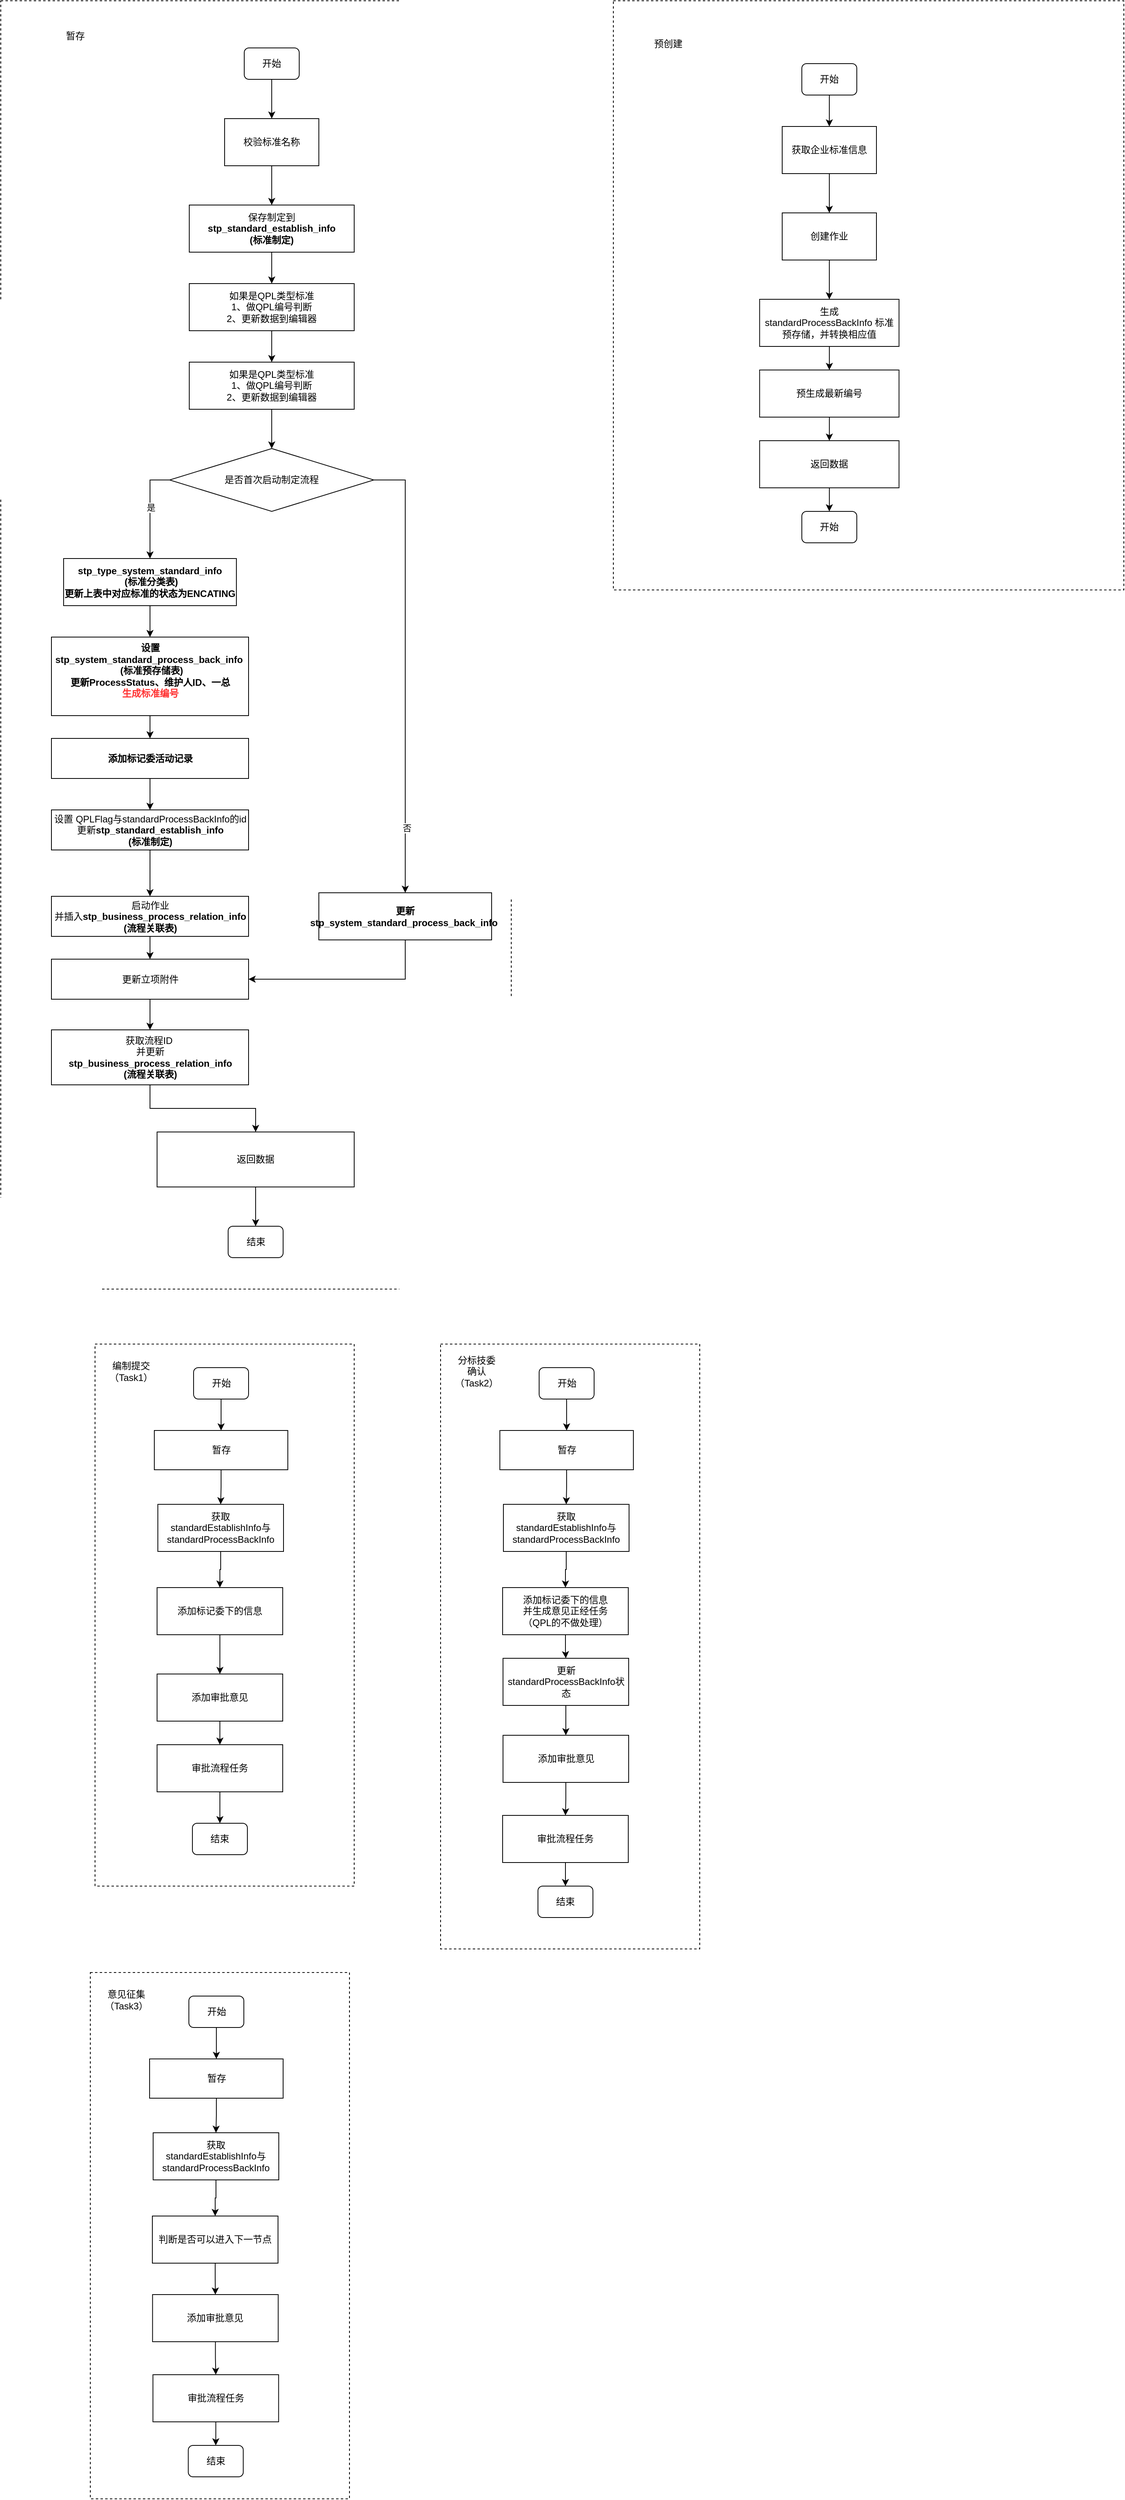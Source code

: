 <mxfile version="24.2.0" type="github">
  <diagram name="第 1 页" id="Eqa_ZWC-rRwsL7rnyD2I">
    <mxGraphModel dx="1932" dy="586" grid="1" gridSize="10" guides="1" tooltips="1" connect="1" arrows="1" fold="1" page="1" pageScale="1" pageWidth="827" pageHeight="1169" math="0" shadow="0">
      <root>
        <mxCell id="0" />
        <mxCell id="1" parent="0" />
        <mxCell id="sLWthoAmwnwLxsoVaZzo-43" value="" style="rounded=0;whiteSpace=wrap;html=1;dashed=1;" vertex="1" parent="1">
          <mxGeometry x="-230" y="130" width="650" height="1640" as="geometry" />
        </mxCell>
        <mxCell id="sLWthoAmwnwLxsoVaZzo-3" style="edgeStyle=orthogonalEdgeStyle;rounded=0;orthogonalLoop=1;jettySize=auto;html=1;entryX=0.5;entryY=0;entryDx=0;entryDy=0;" edge="1" parent="1" source="sLWthoAmwnwLxsoVaZzo-1" target="sLWthoAmwnwLxsoVaZzo-2">
          <mxGeometry relative="1" as="geometry" />
        </mxCell>
        <mxCell id="sLWthoAmwnwLxsoVaZzo-1" value="开始" style="rounded=1;whiteSpace=wrap;html=1;" vertex="1" parent="1">
          <mxGeometry x="80" y="190" width="70" height="40" as="geometry" />
        </mxCell>
        <mxCell id="sLWthoAmwnwLxsoVaZzo-7" value="" style="edgeStyle=orthogonalEdgeStyle;rounded=0;orthogonalLoop=1;jettySize=auto;html=1;" edge="1" parent="1" source="sLWthoAmwnwLxsoVaZzo-2" target="sLWthoAmwnwLxsoVaZzo-4">
          <mxGeometry relative="1" as="geometry" />
        </mxCell>
        <mxCell id="sLWthoAmwnwLxsoVaZzo-2" value="校验标准名称" style="rounded=0;whiteSpace=wrap;html=1;" vertex="1" parent="1">
          <mxGeometry x="55" y="280" width="120" height="60" as="geometry" />
        </mxCell>
        <mxCell id="sLWthoAmwnwLxsoVaZzo-9" style="edgeStyle=orthogonalEdgeStyle;rounded=0;orthogonalLoop=1;jettySize=auto;html=1;entryX=0.5;entryY=0;entryDx=0;entryDy=0;" edge="1" parent="1" source="sLWthoAmwnwLxsoVaZzo-4" target="sLWthoAmwnwLxsoVaZzo-8">
          <mxGeometry relative="1" as="geometry" />
        </mxCell>
        <mxCell id="sLWthoAmwnwLxsoVaZzo-4" value="保存制定到&lt;div&gt;&lt;span style=&quot;font-weight: 700; text-wrap: nowrap;&quot;&gt;stp_standard_establish_info&lt;/span&gt;&lt;br style=&quot;padding: 0px; margin: 0px; font-weight: 700; text-wrap: nowrap;&quot;&gt;&lt;span style=&quot;font-weight: 700; text-wrap: nowrap;&quot;&gt;(标准制定)&lt;/span&gt;&lt;br&gt;&lt;/div&gt;" style="rounded=0;whiteSpace=wrap;html=1;" vertex="1" parent="1">
          <mxGeometry x="10" y="390" width="210" height="60" as="geometry" />
        </mxCell>
        <mxCell id="sLWthoAmwnwLxsoVaZzo-11" style="edgeStyle=orthogonalEdgeStyle;rounded=0;orthogonalLoop=1;jettySize=auto;html=1;entryX=0.5;entryY=0;entryDx=0;entryDy=0;" edge="1" parent="1" source="sLWthoAmwnwLxsoVaZzo-8" target="sLWthoAmwnwLxsoVaZzo-10">
          <mxGeometry relative="1" as="geometry" />
        </mxCell>
        <mxCell id="sLWthoAmwnwLxsoVaZzo-8" value="&lt;div&gt;如果是QPL类型标准&lt;/div&gt;&lt;div&gt;1、做QPL编号判断&lt;/div&gt;&lt;div&gt;2、更新数据到编辑器&lt;/div&gt;" style="rounded=0;whiteSpace=wrap;html=1;" vertex="1" parent="1">
          <mxGeometry x="10" y="490" width="210" height="60" as="geometry" />
        </mxCell>
        <mxCell id="sLWthoAmwnwLxsoVaZzo-13" style="edgeStyle=orthogonalEdgeStyle;rounded=0;orthogonalLoop=1;jettySize=auto;html=1;entryX=0.5;entryY=0;entryDx=0;entryDy=0;" edge="1" parent="1" source="sLWthoAmwnwLxsoVaZzo-10">
          <mxGeometry relative="1" as="geometry">
            <mxPoint x="115" y="700" as="targetPoint" />
          </mxGeometry>
        </mxCell>
        <mxCell id="sLWthoAmwnwLxsoVaZzo-10" value="&lt;div&gt;如果是QPL类型标准&lt;/div&gt;&lt;div&gt;1、做QPL编号判断&lt;/div&gt;&lt;div&gt;2、更新数据到编辑器&lt;/div&gt;" style="rounded=0;whiteSpace=wrap;html=1;" vertex="1" parent="1">
          <mxGeometry x="10" y="590" width="210" height="60" as="geometry" />
        </mxCell>
        <mxCell id="sLWthoAmwnwLxsoVaZzo-17" style="edgeStyle=orthogonalEdgeStyle;rounded=0;orthogonalLoop=1;jettySize=auto;html=1;entryX=0.5;entryY=0;entryDx=0;entryDy=0;exitX=0;exitY=0.5;exitDx=0;exitDy=0;" edge="1" parent="1" source="sLWthoAmwnwLxsoVaZzo-14" target="sLWthoAmwnwLxsoVaZzo-21">
          <mxGeometry relative="1" as="geometry">
            <mxPoint x="-40" y="840" as="targetPoint" />
          </mxGeometry>
        </mxCell>
        <mxCell id="sLWthoAmwnwLxsoVaZzo-18" value="是" style="edgeLabel;html=1;align=center;verticalAlign=middle;resizable=0;points=[];" vertex="1" connectable="0" parent="sLWthoAmwnwLxsoVaZzo-17">
          <mxGeometry x="-0.047" y="1" relative="1" as="geometry">
            <mxPoint as="offset" />
          </mxGeometry>
        </mxCell>
        <mxCell id="sLWthoAmwnwLxsoVaZzo-40" style="edgeStyle=orthogonalEdgeStyle;rounded=0;orthogonalLoop=1;jettySize=auto;html=1;entryX=0.5;entryY=0;entryDx=0;entryDy=0;" edge="1" parent="1" source="sLWthoAmwnwLxsoVaZzo-14" target="sLWthoAmwnwLxsoVaZzo-39">
          <mxGeometry relative="1" as="geometry">
            <mxPoint x="310" y="1300" as="targetPoint" />
            <Array as="points">
              <mxPoint x="285" y="740" />
            </Array>
          </mxGeometry>
        </mxCell>
        <mxCell id="sLWthoAmwnwLxsoVaZzo-41" value="否" style="edgeLabel;html=1;align=center;verticalAlign=middle;resizable=0;points=[];" vertex="1" connectable="0" parent="sLWthoAmwnwLxsoVaZzo-40">
          <mxGeometry x="0.708" y="2" relative="1" as="geometry">
            <mxPoint as="offset" />
          </mxGeometry>
        </mxCell>
        <mxCell id="sLWthoAmwnwLxsoVaZzo-14" value="是否首次启动制定流程" style="rhombus;whiteSpace=wrap;html=1;" vertex="1" parent="1">
          <mxGeometry x="-15" y="700" width="260" height="80" as="geometry" />
        </mxCell>
        <mxCell id="sLWthoAmwnwLxsoVaZzo-24" style="edgeStyle=orthogonalEdgeStyle;rounded=0;orthogonalLoop=1;jettySize=auto;html=1;entryX=0.5;entryY=0;entryDx=0;entryDy=0;" edge="1" parent="1" source="sLWthoAmwnwLxsoVaZzo-21" target="sLWthoAmwnwLxsoVaZzo-23">
          <mxGeometry relative="1" as="geometry" />
        </mxCell>
        <mxCell id="sLWthoAmwnwLxsoVaZzo-21" value="&lt;span style=&quot;font-weight: 700; text-wrap: nowrap;&quot;&gt;stp_type_system_standard_info&lt;/span&gt;&lt;br style=&quot;padding: 0px; margin: 0px; font-weight: 700; text-wrap: nowrap;&quot;&gt;&lt;span style=&quot;font-weight: 700; text-wrap: nowrap;&quot;&gt;&amp;nbsp;(标准分类表)&lt;/span&gt;&lt;div&gt;&lt;span style=&quot;font-weight: 700; text-wrap: nowrap;&quot;&gt;更新上表中对应标准的状态为ENCATING&lt;/span&gt;&lt;/div&gt;" style="rounded=0;whiteSpace=wrap;html=1;" vertex="1" parent="1">
          <mxGeometry x="-150" y="840" width="220" height="60" as="geometry" />
        </mxCell>
        <mxCell id="sLWthoAmwnwLxsoVaZzo-26" style="edgeStyle=orthogonalEdgeStyle;rounded=0;orthogonalLoop=1;jettySize=auto;html=1;entryX=0.5;entryY=0;entryDx=0;entryDy=0;" edge="1" parent="1" source="sLWthoAmwnwLxsoVaZzo-23" target="sLWthoAmwnwLxsoVaZzo-25">
          <mxGeometry relative="1" as="geometry" />
        </mxCell>
        <mxCell id="sLWthoAmwnwLxsoVaZzo-23" value="&lt;span style=&quot;text-wrap: nowrap;&quot;&gt;&lt;b&gt;设置&lt;/b&gt;&lt;/span&gt;&lt;div&gt;&lt;span style=&quot;font-weight: 700; text-wrap: nowrap;&quot;&gt;stp_system_standard_process_back_info&amp;nbsp;&lt;/span&gt;&lt;br style=&quot;padding: 0px; margin: 0px; font-weight: 700; text-wrap: nowrap;&quot;&gt;&lt;span style=&quot;font-weight: 700; text-wrap: nowrap;&quot;&gt;&amp;nbsp;(标准预存储表)&lt;/span&gt;&lt;span style=&quot;text-wrap: nowrap;&quot;&gt;&lt;b&gt;&lt;br&gt;&lt;/b&gt;&lt;/span&gt;&lt;/div&gt;&lt;div&gt;&lt;span style=&quot;text-wrap: nowrap;&quot;&gt;&lt;b&gt;更新ProcessStatus、维护人ID、一总&lt;/b&gt;&lt;/span&gt;&lt;/div&gt;&lt;div&gt;&lt;span style=&quot;text-wrap: nowrap;&quot;&gt;&lt;b&gt;&lt;font color=&quot;#ff3333&quot;&gt;生成标准编号&lt;/font&gt;&lt;/b&gt;&lt;/span&gt;&lt;/div&gt;&lt;div&gt;&lt;span style=&quot;text-wrap: nowrap;&quot;&gt;&lt;b&gt;&lt;font color=&quot;#ff3333&quot;&gt;&lt;br&gt;&lt;/font&gt;&lt;/b&gt;&lt;/span&gt;&lt;/div&gt;" style="rounded=0;whiteSpace=wrap;html=1;" vertex="1" parent="1">
          <mxGeometry x="-165.5" y="940" width="251" height="100" as="geometry" />
        </mxCell>
        <mxCell id="sLWthoAmwnwLxsoVaZzo-28" style="edgeStyle=orthogonalEdgeStyle;rounded=0;orthogonalLoop=1;jettySize=auto;html=1;entryX=0.5;entryY=0;entryDx=0;entryDy=0;" edge="1" parent="1" source="sLWthoAmwnwLxsoVaZzo-25" target="sLWthoAmwnwLxsoVaZzo-27">
          <mxGeometry relative="1" as="geometry" />
        </mxCell>
        <mxCell id="sLWthoAmwnwLxsoVaZzo-25" value="&lt;div&gt;&lt;span style=&quot;text-wrap: nowrap;&quot;&gt;&lt;b&gt;添加标记委活动记录&lt;/b&gt;&lt;/span&gt;&lt;/div&gt;" style="rounded=0;whiteSpace=wrap;html=1;" vertex="1" parent="1">
          <mxGeometry x="-165.5" y="1069" width="251" height="51" as="geometry" />
        </mxCell>
        <mxCell id="sLWthoAmwnwLxsoVaZzo-30" style="edgeStyle=orthogonalEdgeStyle;rounded=0;orthogonalLoop=1;jettySize=auto;html=1;entryX=0.5;entryY=0;entryDx=0;entryDy=0;" edge="1" parent="1" source="sLWthoAmwnwLxsoVaZzo-27" target="sLWthoAmwnwLxsoVaZzo-29">
          <mxGeometry relative="1" as="geometry" />
        </mxCell>
        <mxCell id="sLWthoAmwnwLxsoVaZzo-27" value="&lt;div&gt;设置 QPLFlag与standardProcessBackInfo的id&lt;/div&gt;更新&lt;span style=&quot;text-wrap: nowrap; font-weight: 700;&quot;&gt;stp_standard_establish_info&lt;/span&gt;&lt;br style=&quot;text-wrap: nowrap; padding: 0px; margin: 0px; font-weight: 700;&quot;&gt;&lt;span style=&quot;text-wrap: nowrap; font-weight: 700;&quot;&gt;(标准制定)&lt;/span&gt;" style="rounded=0;whiteSpace=wrap;html=1;" vertex="1" parent="1">
          <mxGeometry x="-165.5" y="1160" width="251" height="51" as="geometry" />
        </mxCell>
        <mxCell id="sLWthoAmwnwLxsoVaZzo-32" style="edgeStyle=orthogonalEdgeStyle;rounded=0;orthogonalLoop=1;jettySize=auto;html=1;entryX=0.5;entryY=0;entryDx=0;entryDy=0;" edge="1" parent="1" source="sLWthoAmwnwLxsoVaZzo-29" target="sLWthoAmwnwLxsoVaZzo-31">
          <mxGeometry relative="1" as="geometry" />
        </mxCell>
        <mxCell id="sLWthoAmwnwLxsoVaZzo-29" value="启动作业&lt;div&gt;并插入&lt;span style=&quot;font-weight: 700; text-wrap: nowrap; background-color: initial;&quot;&gt;stp_business_process_relation_info&lt;/span&gt;&lt;/div&gt;&lt;span style=&quot;font-weight: 700; text-wrap: nowrap;&quot;&gt;(流程关联表)&lt;/span&gt;" style="rounded=0;whiteSpace=wrap;html=1;" vertex="1" parent="1">
          <mxGeometry x="-165.5" y="1270" width="251" height="51" as="geometry" />
        </mxCell>
        <mxCell id="sLWthoAmwnwLxsoVaZzo-34" style="edgeStyle=orthogonalEdgeStyle;rounded=0;orthogonalLoop=1;jettySize=auto;html=1;entryX=0.5;entryY=0;entryDx=0;entryDy=0;" edge="1" parent="1" source="sLWthoAmwnwLxsoVaZzo-31" target="sLWthoAmwnwLxsoVaZzo-33">
          <mxGeometry relative="1" as="geometry" />
        </mxCell>
        <mxCell id="sLWthoAmwnwLxsoVaZzo-31" value="更新立项附件" style="rounded=0;whiteSpace=wrap;html=1;" vertex="1" parent="1">
          <mxGeometry x="-165.5" y="1350" width="251" height="51" as="geometry" />
        </mxCell>
        <mxCell id="sLWthoAmwnwLxsoVaZzo-37" style="edgeStyle=orthogonalEdgeStyle;rounded=0;orthogonalLoop=1;jettySize=auto;html=1;entryX=0.5;entryY=0;entryDx=0;entryDy=0;" edge="1" parent="1" source="sLWthoAmwnwLxsoVaZzo-33" target="sLWthoAmwnwLxsoVaZzo-36">
          <mxGeometry relative="1" as="geometry" />
        </mxCell>
        <mxCell id="sLWthoAmwnwLxsoVaZzo-33" value="获取流程ID&amp;nbsp;&lt;div&gt;并更新&lt;/div&gt;&lt;div&gt;&lt;div&gt;&lt;span style=&quot;font-weight: 700; text-wrap: nowrap; background-color: initial;&quot;&gt;stp_business_process_relation_info&lt;/span&gt;&lt;/div&gt;&lt;span style=&quot;text-wrap: nowrap; font-weight: 700;&quot;&gt;(流程关联表)&lt;/span&gt;&lt;br&gt;&lt;/div&gt;" style="rounded=0;whiteSpace=wrap;html=1;" vertex="1" parent="1">
          <mxGeometry x="-165.5" y="1440" width="251" height="70" as="geometry" />
        </mxCell>
        <mxCell id="sLWthoAmwnwLxsoVaZzo-35" value="结束" style="rounded=1;whiteSpace=wrap;html=1;" vertex="1" parent="1">
          <mxGeometry x="59.5" y="1690" width="70" height="40" as="geometry" />
        </mxCell>
        <mxCell id="sLWthoAmwnwLxsoVaZzo-38" style="edgeStyle=orthogonalEdgeStyle;rounded=0;orthogonalLoop=1;jettySize=auto;html=1;entryX=0.5;entryY=0;entryDx=0;entryDy=0;" edge="1" parent="1" source="sLWthoAmwnwLxsoVaZzo-36" target="sLWthoAmwnwLxsoVaZzo-35">
          <mxGeometry relative="1" as="geometry" />
        </mxCell>
        <mxCell id="sLWthoAmwnwLxsoVaZzo-36" value="&lt;div&gt;返回数据&lt;/div&gt;" style="rounded=0;whiteSpace=wrap;html=1;" vertex="1" parent="1">
          <mxGeometry x="-31" y="1570" width="251" height="70" as="geometry" />
        </mxCell>
        <mxCell id="sLWthoAmwnwLxsoVaZzo-42" style="edgeStyle=orthogonalEdgeStyle;rounded=0;orthogonalLoop=1;jettySize=auto;html=1;entryX=1;entryY=0.5;entryDx=0;entryDy=0;exitX=0.5;exitY=1;exitDx=0;exitDy=0;" edge="1" parent="1" source="sLWthoAmwnwLxsoVaZzo-39" target="sLWthoAmwnwLxsoVaZzo-31">
          <mxGeometry relative="1" as="geometry" />
        </mxCell>
        <mxCell id="sLWthoAmwnwLxsoVaZzo-39" value="&lt;span style=&quot;text-wrap: nowrap;&quot;&gt;&lt;b&gt;更新&lt;/b&gt;&lt;/span&gt;&lt;div&gt;&lt;span style=&quot;font-weight: 700; text-wrap: nowrap;&quot;&gt;stp_system_standard_process_back_info&amp;nbsp;&lt;/span&gt;&lt;span style=&quot;text-wrap: nowrap;&quot;&gt;&lt;b&gt;&lt;br&gt;&lt;/b&gt;&lt;/span&gt;&lt;/div&gt;" style="rounded=0;whiteSpace=wrap;html=1;" vertex="1" parent="1">
          <mxGeometry x="175" y="1265.5" width="220" height="60" as="geometry" />
        </mxCell>
        <mxCell id="sLWthoAmwnwLxsoVaZzo-44" value="暂存" style="text;html=1;align=center;verticalAlign=middle;whiteSpace=wrap;rounded=0;" vertex="1" parent="1">
          <mxGeometry x="-165.5" y="160" width="60" height="30" as="geometry" />
        </mxCell>
        <mxCell id="sLWthoAmwnwLxsoVaZzo-45" value="" style="rounded=0;whiteSpace=wrap;html=1;dashed=1;" vertex="1" parent="1">
          <mxGeometry x="550" y="130" width="650" height="750" as="geometry" />
        </mxCell>
        <mxCell id="sLWthoAmwnwLxsoVaZzo-46" value="预创建" style="text;html=1;align=center;verticalAlign=middle;whiteSpace=wrap;rounded=0;" vertex="1" parent="1">
          <mxGeometry x="590" y="170" width="60" height="30" as="geometry" />
        </mxCell>
        <mxCell id="sLWthoAmwnwLxsoVaZzo-49" style="edgeStyle=orthogonalEdgeStyle;rounded=0;orthogonalLoop=1;jettySize=auto;html=1;entryX=0.5;entryY=0;entryDx=0;entryDy=0;" edge="1" parent="1" source="sLWthoAmwnwLxsoVaZzo-47" target="sLWthoAmwnwLxsoVaZzo-48">
          <mxGeometry relative="1" as="geometry" />
        </mxCell>
        <mxCell id="sLWthoAmwnwLxsoVaZzo-47" value="开始" style="rounded=1;whiteSpace=wrap;html=1;" vertex="1" parent="1">
          <mxGeometry x="790" y="210" width="70" height="40" as="geometry" />
        </mxCell>
        <mxCell id="sLWthoAmwnwLxsoVaZzo-52" style="edgeStyle=orthogonalEdgeStyle;rounded=0;orthogonalLoop=1;jettySize=auto;html=1;entryX=0.5;entryY=0;entryDx=0;entryDy=0;" edge="1" parent="1" source="sLWthoAmwnwLxsoVaZzo-48" target="sLWthoAmwnwLxsoVaZzo-50">
          <mxGeometry relative="1" as="geometry" />
        </mxCell>
        <mxCell id="sLWthoAmwnwLxsoVaZzo-48" value="获取企业标准信息" style="rounded=0;whiteSpace=wrap;html=1;" vertex="1" parent="1">
          <mxGeometry x="765" y="290" width="120" height="60" as="geometry" />
        </mxCell>
        <mxCell id="sLWthoAmwnwLxsoVaZzo-54" style="edgeStyle=orthogonalEdgeStyle;rounded=0;orthogonalLoop=1;jettySize=auto;html=1;entryX=0.5;entryY=0;entryDx=0;entryDy=0;" edge="1" parent="1" source="sLWthoAmwnwLxsoVaZzo-50" target="sLWthoAmwnwLxsoVaZzo-53">
          <mxGeometry relative="1" as="geometry" />
        </mxCell>
        <mxCell id="sLWthoAmwnwLxsoVaZzo-50" value="创建作业" style="rounded=0;whiteSpace=wrap;html=1;" vertex="1" parent="1">
          <mxGeometry x="765" y="400" width="120" height="60" as="geometry" />
        </mxCell>
        <mxCell id="sLWthoAmwnwLxsoVaZzo-56" style="edgeStyle=orthogonalEdgeStyle;rounded=0;orthogonalLoop=1;jettySize=auto;html=1;" edge="1" parent="1" source="sLWthoAmwnwLxsoVaZzo-53" target="sLWthoAmwnwLxsoVaZzo-55">
          <mxGeometry relative="1" as="geometry" />
        </mxCell>
        <mxCell id="sLWthoAmwnwLxsoVaZzo-53" value="生成standardProcessBackInfo&amp;nbsp;标准预存储，并转换相应值" style="rounded=0;whiteSpace=wrap;html=1;" vertex="1" parent="1">
          <mxGeometry x="736.25" y="510" width="177.5" height="60" as="geometry" />
        </mxCell>
        <mxCell id="sLWthoAmwnwLxsoVaZzo-58" style="edgeStyle=orthogonalEdgeStyle;rounded=0;orthogonalLoop=1;jettySize=auto;html=1;entryX=0.5;entryY=0;entryDx=0;entryDy=0;" edge="1" parent="1" source="sLWthoAmwnwLxsoVaZzo-55" target="sLWthoAmwnwLxsoVaZzo-57">
          <mxGeometry relative="1" as="geometry" />
        </mxCell>
        <mxCell id="sLWthoAmwnwLxsoVaZzo-55" value="预生成最新编号" style="rounded=0;whiteSpace=wrap;html=1;" vertex="1" parent="1">
          <mxGeometry x="736.25" y="600" width="177.5" height="60" as="geometry" />
        </mxCell>
        <mxCell id="sLWthoAmwnwLxsoVaZzo-60" style="edgeStyle=orthogonalEdgeStyle;rounded=0;orthogonalLoop=1;jettySize=auto;html=1;entryX=0.5;entryY=0;entryDx=0;entryDy=0;" edge="1" parent="1" source="sLWthoAmwnwLxsoVaZzo-57" target="sLWthoAmwnwLxsoVaZzo-59">
          <mxGeometry relative="1" as="geometry" />
        </mxCell>
        <mxCell id="sLWthoAmwnwLxsoVaZzo-57" value="返回数据" style="rounded=0;whiteSpace=wrap;html=1;" vertex="1" parent="1">
          <mxGeometry x="736.25" y="690" width="177.5" height="60" as="geometry" />
        </mxCell>
        <mxCell id="sLWthoAmwnwLxsoVaZzo-59" value="开始" style="rounded=1;whiteSpace=wrap;html=1;" vertex="1" parent="1">
          <mxGeometry x="790" y="780" width="70" height="40" as="geometry" />
        </mxCell>
        <mxCell id="sLWthoAmwnwLxsoVaZzo-61" value="" style="rounded=0;whiteSpace=wrap;html=1;dashed=1;" vertex="1" parent="1">
          <mxGeometry x="-110" y="1840" width="330" height="690" as="geometry" />
        </mxCell>
        <mxCell id="sLWthoAmwnwLxsoVaZzo-62" value="编制提交（Task1）" style="text;html=1;align=center;verticalAlign=middle;whiteSpace=wrap;rounded=0;" vertex="1" parent="1">
          <mxGeometry x="-94.5" y="1860" width="60" height="30" as="geometry" />
        </mxCell>
        <mxCell id="sLWthoAmwnwLxsoVaZzo-65" style="edgeStyle=orthogonalEdgeStyle;rounded=0;orthogonalLoop=1;jettySize=auto;html=1;entryX=0.5;entryY=0;entryDx=0;entryDy=0;" edge="1" parent="1" source="sLWthoAmwnwLxsoVaZzo-63" target="sLWthoAmwnwLxsoVaZzo-64">
          <mxGeometry relative="1" as="geometry" />
        </mxCell>
        <mxCell id="sLWthoAmwnwLxsoVaZzo-63" value="开始" style="rounded=1;whiteSpace=wrap;html=1;" vertex="1" parent="1">
          <mxGeometry x="15.5" y="1870" width="70" height="40" as="geometry" />
        </mxCell>
        <mxCell id="sLWthoAmwnwLxsoVaZzo-67" style="edgeStyle=orthogonalEdgeStyle;rounded=0;orthogonalLoop=1;jettySize=auto;html=1;" edge="1" parent="1" source="sLWthoAmwnwLxsoVaZzo-64" target="sLWthoAmwnwLxsoVaZzo-66">
          <mxGeometry relative="1" as="geometry" />
        </mxCell>
        <mxCell id="sLWthoAmwnwLxsoVaZzo-64" value="暂存" style="rounded=0;whiteSpace=wrap;html=1;" vertex="1" parent="1">
          <mxGeometry x="-34.5" y="1950" width="170" height="50" as="geometry" />
        </mxCell>
        <mxCell id="sLWthoAmwnwLxsoVaZzo-69" style="edgeStyle=orthogonalEdgeStyle;rounded=0;orthogonalLoop=1;jettySize=auto;html=1;entryX=0.5;entryY=0;entryDx=0;entryDy=0;" edge="1" parent="1" source="sLWthoAmwnwLxsoVaZzo-66" target="sLWthoAmwnwLxsoVaZzo-68">
          <mxGeometry relative="1" as="geometry" />
        </mxCell>
        <mxCell id="sLWthoAmwnwLxsoVaZzo-66" value="获取&lt;div&gt;standardEstablishInfo与&lt;/div&gt;&lt;div&gt;standardProcessBackInfo&lt;/div&gt;" style="rounded=0;whiteSpace=wrap;html=1;" vertex="1" parent="1">
          <mxGeometry x="-30" y="2044" width="160" height="60" as="geometry" />
        </mxCell>
        <mxCell id="sLWthoAmwnwLxsoVaZzo-71" style="edgeStyle=orthogonalEdgeStyle;rounded=0;orthogonalLoop=1;jettySize=auto;html=1;" edge="1" parent="1" source="sLWthoAmwnwLxsoVaZzo-68" target="sLWthoAmwnwLxsoVaZzo-70">
          <mxGeometry relative="1" as="geometry" />
        </mxCell>
        <mxCell id="sLWthoAmwnwLxsoVaZzo-68" value="添加标记委下的信息" style="rounded=0;whiteSpace=wrap;html=1;" vertex="1" parent="1">
          <mxGeometry x="-31" y="2150" width="160" height="60" as="geometry" />
        </mxCell>
        <mxCell id="sLWthoAmwnwLxsoVaZzo-73" style="edgeStyle=orthogonalEdgeStyle;rounded=0;orthogonalLoop=1;jettySize=auto;html=1;" edge="1" parent="1" source="sLWthoAmwnwLxsoVaZzo-70" target="sLWthoAmwnwLxsoVaZzo-72">
          <mxGeometry relative="1" as="geometry" />
        </mxCell>
        <mxCell id="sLWthoAmwnwLxsoVaZzo-70" value="添加审批意见" style="rounded=0;whiteSpace=wrap;html=1;" vertex="1" parent="1">
          <mxGeometry x="-31" y="2260" width="160" height="60" as="geometry" />
        </mxCell>
        <mxCell id="sLWthoAmwnwLxsoVaZzo-75" style="edgeStyle=orthogonalEdgeStyle;rounded=0;orthogonalLoop=1;jettySize=auto;html=1;entryX=0.5;entryY=0;entryDx=0;entryDy=0;" edge="1" parent="1" source="sLWthoAmwnwLxsoVaZzo-72" target="sLWthoAmwnwLxsoVaZzo-74">
          <mxGeometry relative="1" as="geometry" />
        </mxCell>
        <mxCell id="sLWthoAmwnwLxsoVaZzo-72" value="审批流程任务" style="rounded=0;whiteSpace=wrap;html=1;" vertex="1" parent="1">
          <mxGeometry x="-31" y="2350" width="160" height="60" as="geometry" />
        </mxCell>
        <mxCell id="sLWthoAmwnwLxsoVaZzo-74" value="结束" style="rounded=1;whiteSpace=wrap;html=1;" vertex="1" parent="1">
          <mxGeometry x="14" y="2450" width="70" height="40" as="geometry" />
        </mxCell>
        <mxCell id="sLWthoAmwnwLxsoVaZzo-76" value="" style="rounded=0;whiteSpace=wrap;html=1;dashed=1;" vertex="1" parent="1">
          <mxGeometry x="330" y="1840" width="330" height="770" as="geometry" />
        </mxCell>
        <mxCell id="sLWthoAmwnwLxsoVaZzo-77" value="分标技委确认（Task2）" style="text;html=1;align=center;verticalAlign=middle;whiteSpace=wrap;rounded=0;" vertex="1" parent="1">
          <mxGeometry x="345.5" y="1860" width="60" height="30" as="geometry" />
        </mxCell>
        <mxCell id="sLWthoAmwnwLxsoVaZzo-78" style="edgeStyle=orthogonalEdgeStyle;rounded=0;orthogonalLoop=1;jettySize=auto;html=1;entryX=0.5;entryY=0;entryDx=0;entryDy=0;" edge="1" parent="1" source="sLWthoAmwnwLxsoVaZzo-79" target="sLWthoAmwnwLxsoVaZzo-81">
          <mxGeometry relative="1" as="geometry" />
        </mxCell>
        <mxCell id="sLWthoAmwnwLxsoVaZzo-79" value="开始" style="rounded=1;whiteSpace=wrap;html=1;" vertex="1" parent="1">
          <mxGeometry x="455.5" y="1870" width="70" height="40" as="geometry" />
        </mxCell>
        <mxCell id="sLWthoAmwnwLxsoVaZzo-80" style="edgeStyle=orthogonalEdgeStyle;rounded=0;orthogonalLoop=1;jettySize=auto;html=1;" edge="1" parent="1" source="sLWthoAmwnwLxsoVaZzo-81" target="sLWthoAmwnwLxsoVaZzo-83">
          <mxGeometry relative="1" as="geometry" />
        </mxCell>
        <mxCell id="sLWthoAmwnwLxsoVaZzo-81" value="暂存" style="rounded=0;whiteSpace=wrap;html=1;" vertex="1" parent="1">
          <mxGeometry x="405.5" y="1950" width="170" height="50" as="geometry" />
        </mxCell>
        <mxCell id="sLWthoAmwnwLxsoVaZzo-82" style="edgeStyle=orthogonalEdgeStyle;rounded=0;orthogonalLoop=1;jettySize=auto;html=1;entryX=0.5;entryY=0;entryDx=0;entryDy=0;" edge="1" parent="1" source="sLWthoAmwnwLxsoVaZzo-83" target="sLWthoAmwnwLxsoVaZzo-85">
          <mxGeometry relative="1" as="geometry" />
        </mxCell>
        <mxCell id="sLWthoAmwnwLxsoVaZzo-83" value="获取&lt;div&gt;standardEstablishInfo与&lt;/div&gt;&lt;div&gt;standardProcessBackInfo&lt;/div&gt;" style="rounded=0;whiteSpace=wrap;html=1;" vertex="1" parent="1">
          <mxGeometry x="410" y="2044" width="160" height="60" as="geometry" />
        </mxCell>
        <mxCell id="sLWthoAmwnwLxsoVaZzo-84" style="edgeStyle=orthogonalEdgeStyle;rounded=0;orthogonalLoop=1;jettySize=auto;html=1;" edge="1" parent="1" source="sLWthoAmwnwLxsoVaZzo-85" target="sLWthoAmwnwLxsoVaZzo-87">
          <mxGeometry relative="1" as="geometry" />
        </mxCell>
        <mxCell id="sLWthoAmwnwLxsoVaZzo-85" value="添加标记委下的信息&lt;div&gt;并生成意见正经任务&lt;br&gt;&lt;div&gt;（QPL的不做处理）&lt;/div&gt;&lt;/div&gt;" style="rounded=0;whiteSpace=wrap;html=1;" vertex="1" parent="1">
          <mxGeometry x="409" y="2150" width="160" height="60" as="geometry" />
        </mxCell>
        <mxCell id="sLWthoAmwnwLxsoVaZzo-86" style="edgeStyle=orthogonalEdgeStyle;rounded=0;orthogonalLoop=1;jettySize=auto;html=1;" edge="1" parent="1" source="sLWthoAmwnwLxsoVaZzo-87" target="sLWthoAmwnwLxsoVaZzo-91">
          <mxGeometry relative="1" as="geometry">
            <mxPoint x="490" y="2330" as="targetPoint" />
          </mxGeometry>
        </mxCell>
        <mxCell id="sLWthoAmwnwLxsoVaZzo-87" value="更新&lt;div&gt;standardProcessBackInfo状态&lt;br&gt;&lt;/div&gt;" style="rounded=0;whiteSpace=wrap;html=1;" vertex="1" parent="1">
          <mxGeometry x="409.5" y="2240" width="160" height="60" as="geometry" />
        </mxCell>
        <mxCell id="sLWthoAmwnwLxsoVaZzo-88" style="edgeStyle=orthogonalEdgeStyle;rounded=0;orthogonalLoop=1;jettySize=auto;html=1;entryX=0.5;entryY=0;entryDx=0;entryDy=0;" edge="1" parent="1" source="sLWthoAmwnwLxsoVaZzo-89" target="sLWthoAmwnwLxsoVaZzo-90">
          <mxGeometry relative="1" as="geometry" />
        </mxCell>
        <mxCell id="sLWthoAmwnwLxsoVaZzo-89" value="审批流程任务" style="rounded=0;whiteSpace=wrap;html=1;" vertex="1" parent="1">
          <mxGeometry x="409" y="2440" width="160" height="60" as="geometry" />
        </mxCell>
        <mxCell id="sLWthoAmwnwLxsoVaZzo-90" value="结束" style="rounded=1;whiteSpace=wrap;html=1;" vertex="1" parent="1">
          <mxGeometry x="454" y="2530" width="70" height="40" as="geometry" />
        </mxCell>
        <mxCell id="sLWthoAmwnwLxsoVaZzo-96" style="edgeStyle=orthogonalEdgeStyle;rounded=0;orthogonalLoop=1;jettySize=auto;html=1;" edge="1" parent="1" source="sLWthoAmwnwLxsoVaZzo-91" target="sLWthoAmwnwLxsoVaZzo-89">
          <mxGeometry relative="1" as="geometry" />
        </mxCell>
        <mxCell id="sLWthoAmwnwLxsoVaZzo-91" value="添加审批意见" style="rounded=0;whiteSpace=wrap;html=1;" vertex="1" parent="1">
          <mxGeometry x="409.5" y="2338" width="160" height="60" as="geometry" />
        </mxCell>
        <mxCell id="sLWthoAmwnwLxsoVaZzo-97" value="" style="rounded=0;whiteSpace=wrap;html=1;dashed=1;" vertex="1" parent="1">
          <mxGeometry x="-116" y="2640" width="330" height="670" as="geometry" />
        </mxCell>
        <mxCell id="sLWthoAmwnwLxsoVaZzo-98" value="意见征集（Task3）" style="text;html=1;align=center;verticalAlign=middle;whiteSpace=wrap;rounded=0;" vertex="1" parent="1">
          <mxGeometry x="-100.5" y="2660" width="60" height="30" as="geometry" />
        </mxCell>
        <mxCell id="sLWthoAmwnwLxsoVaZzo-99" style="edgeStyle=orthogonalEdgeStyle;rounded=0;orthogonalLoop=1;jettySize=auto;html=1;entryX=0.5;entryY=0;entryDx=0;entryDy=0;" edge="1" parent="1" source="sLWthoAmwnwLxsoVaZzo-100" target="sLWthoAmwnwLxsoVaZzo-102">
          <mxGeometry relative="1" as="geometry" />
        </mxCell>
        <mxCell id="sLWthoAmwnwLxsoVaZzo-100" value="开始" style="rounded=1;whiteSpace=wrap;html=1;" vertex="1" parent="1">
          <mxGeometry x="9.5" y="2670" width="70" height="40" as="geometry" />
        </mxCell>
        <mxCell id="sLWthoAmwnwLxsoVaZzo-101" style="edgeStyle=orthogonalEdgeStyle;rounded=0;orthogonalLoop=1;jettySize=auto;html=1;" edge="1" parent="1" source="sLWthoAmwnwLxsoVaZzo-102" target="sLWthoAmwnwLxsoVaZzo-104">
          <mxGeometry relative="1" as="geometry" />
        </mxCell>
        <mxCell id="sLWthoAmwnwLxsoVaZzo-102" value="暂存" style="rounded=0;whiteSpace=wrap;html=1;" vertex="1" parent="1">
          <mxGeometry x="-40.5" y="2750" width="170" height="50" as="geometry" />
        </mxCell>
        <mxCell id="sLWthoAmwnwLxsoVaZzo-103" style="edgeStyle=orthogonalEdgeStyle;rounded=0;orthogonalLoop=1;jettySize=auto;html=1;entryX=0.5;entryY=0;entryDx=0;entryDy=0;" edge="1" parent="1" source="sLWthoAmwnwLxsoVaZzo-104" target="sLWthoAmwnwLxsoVaZzo-106">
          <mxGeometry relative="1" as="geometry" />
        </mxCell>
        <mxCell id="sLWthoAmwnwLxsoVaZzo-104" value="获取&lt;div&gt;standardEstablishInfo与&lt;/div&gt;&lt;div&gt;standardProcessBackInfo&lt;/div&gt;" style="rounded=0;whiteSpace=wrap;html=1;" vertex="1" parent="1">
          <mxGeometry x="-36" y="2844" width="160" height="60" as="geometry" />
        </mxCell>
        <mxCell id="sLWthoAmwnwLxsoVaZzo-105" style="edgeStyle=orthogonalEdgeStyle;rounded=0;orthogonalLoop=1;jettySize=auto;html=1;entryX=0.5;entryY=0;entryDx=0;entryDy=0;" edge="1" parent="1" source="sLWthoAmwnwLxsoVaZzo-106" target="sLWthoAmwnwLxsoVaZzo-113">
          <mxGeometry relative="1" as="geometry">
            <mxPoint x="43.474" y="3040" as="targetPoint" />
          </mxGeometry>
        </mxCell>
        <mxCell id="sLWthoAmwnwLxsoVaZzo-106" value="判断是否可以进入下一节点" style="rounded=0;whiteSpace=wrap;html=1;" vertex="1" parent="1">
          <mxGeometry x="-37" y="2950" width="160" height="60" as="geometry" />
        </mxCell>
        <mxCell id="sLWthoAmwnwLxsoVaZzo-109" style="edgeStyle=orthogonalEdgeStyle;rounded=0;orthogonalLoop=1;jettySize=auto;html=1;entryX=0.5;entryY=0;entryDx=0;entryDy=0;" edge="1" parent="1" source="sLWthoAmwnwLxsoVaZzo-110" target="sLWthoAmwnwLxsoVaZzo-111">
          <mxGeometry relative="1" as="geometry" />
        </mxCell>
        <mxCell id="sLWthoAmwnwLxsoVaZzo-110" value="审批流程任务" style="rounded=0;whiteSpace=wrap;html=1;" vertex="1" parent="1">
          <mxGeometry x="-36.25" y="3152" width="160" height="60" as="geometry" />
        </mxCell>
        <mxCell id="sLWthoAmwnwLxsoVaZzo-111" value="结束" style="rounded=1;whiteSpace=wrap;html=1;" vertex="1" parent="1">
          <mxGeometry x="8.75" y="3242" width="70" height="40" as="geometry" />
        </mxCell>
        <mxCell id="sLWthoAmwnwLxsoVaZzo-112" style="edgeStyle=orthogonalEdgeStyle;rounded=0;orthogonalLoop=1;jettySize=auto;html=1;" edge="1" parent="1" source="sLWthoAmwnwLxsoVaZzo-113" target="sLWthoAmwnwLxsoVaZzo-110">
          <mxGeometry relative="1" as="geometry" />
        </mxCell>
        <mxCell id="sLWthoAmwnwLxsoVaZzo-113" value="添加审批意见" style="rounded=0;whiteSpace=wrap;html=1;" vertex="1" parent="1">
          <mxGeometry x="-36.75" y="3050" width="160" height="60" as="geometry" />
        </mxCell>
      </root>
    </mxGraphModel>
  </diagram>
</mxfile>

